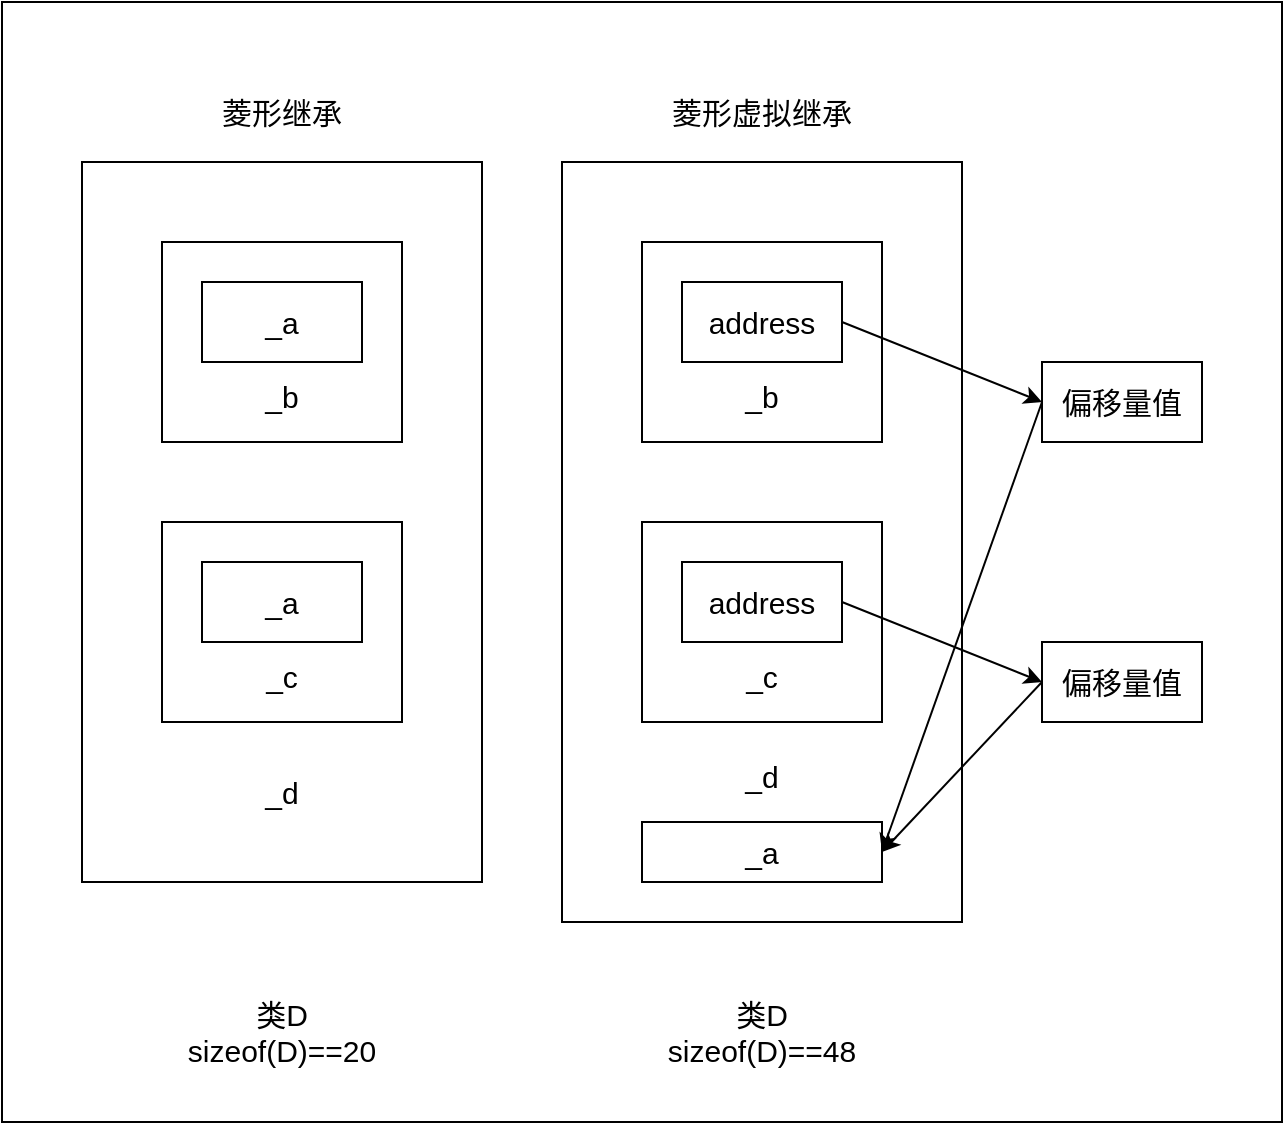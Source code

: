 <mxfile>
    <diagram id="G3z7z75aydKWmcPKPsAP" name="第 1 页">
        <mxGraphModel dx="1002" dy="819" grid="1" gridSize="10" guides="1" tooltips="1" connect="1" arrows="1" fold="1" page="1" pageScale="1" pageWidth="1169" pageHeight="827" math="0" shadow="0">
            <root>
                <mxCell id="0"/>
                <mxCell id="1" parent="0"/>
                <mxCell id="28" value="" style="rounded=0;whiteSpace=wrap;html=1;fontSize=15;" vertex="1" parent="1">
                    <mxGeometry x="240" y="40" width="640" height="560" as="geometry"/>
                </mxCell>
                <mxCell id="6" value="&lt;br&gt;&lt;br&gt;&lt;br&gt;&lt;br&gt;&lt;br&gt;&lt;br&gt;&lt;br&gt;&lt;br&gt;&lt;br&gt;&lt;br&gt;&lt;br&gt;&lt;br&gt;&lt;br&gt;&lt;br&gt;&lt;br&gt;_d" style="rounded=0;whiteSpace=wrap;html=1;fontSize=15;" parent="1" vertex="1">
                    <mxGeometry x="280" y="120" width="200" height="360" as="geometry"/>
                </mxCell>
                <mxCell id="3" value="&lt;br&gt;&lt;br&gt;&lt;br&gt;_b" style="rounded=0;whiteSpace=wrap;html=1;fontSize=15;" parent="1" vertex="1">
                    <mxGeometry x="320" y="160" width="120" height="100" as="geometry"/>
                </mxCell>
                <mxCell id="2" value="&lt;font style=&quot;font-size: 15px;&quot;&gt;_a&lt;/font&gt;" style="rounded=0;whiteSpace=wrap;html=1;" parent="1" vertex="1">
                    <mxGeometry x="340" y="180" width="80" height="40" as="geometry"/>
                </mxCell>
                <mxCell id="4" value="&lt;br&gt;&lt;br&gt;&lt;br&gt;_c" style="rounded=0;whiteSpace=wrap;html=1;fontSize=15;" parent="1" vertex="1">
                    <mxGeometry x="320" y="300" width="120" height="100" as="geometry"/>
                </mxCell>
                <mxCell id="5" value="&lt;font style=&quot;font-size: 15px;&quot;&gt;_a&lt;/font&gt;" style="rounded=0;whiteSpace=wrap;html=1;" parent="1" vertex="1">
                    <mxGeometry x="340" y="320" width="80" height="40" as="geometry"/>
                </mxCell>
                <mxCell id="7" value="&lt;br&gt;&lt;br&gt;&lt;br&gt;&lt;br&gt;&lt;br&gt;&lt;br&gt;&lt;br&gt;&lt;br&gt;&lt;br&gt;&lt;br&gt;&lt;br&gt;&lt;br&gt;&lt;br&gt;_d" style="rounded=0;whiteSpace=wrap;html=1;fontSize=15;" parent="1" vertex="1">
                    <mxGeometry x="520" y="120" width="200" height="380" as="geometry"/>
                </mxCell>
                <mxCell id="8" value="&lt;br&gt;&lt;br&gt;&lt;br&gt;_b" style="rounded=0;whiteSpace=wrap;html=1;fontSize=15;" parent="1" vertex="1">
                    <mxGeometry x="560" y="160" width="120" height="100" as="geometry"/>
                </mxCell>
                <mxCell id="9" value="&lt;span style=&quot;font-size: 15px;&quot;&gt;address&lt;/span&gt;" style="rounded=0;whiteSpace=wrap;html=1;" parent="1" vertex="1">
                    <mxGeometry x="580" y="180" width="80" height="40" as="geometry"/>
                </mxCell>
                <mxCell id="10" value="&lt;br&gt;&lt;br&gt;&lt;br&gt;_c" style="rounded=0;whiteSpace=wrap;html=1;fontSize=15;" parent="1" vertex="1">
                    <mxGeometry x="560" y="300" width="120" height="100" as="geometry"/>
                </mxCell>
                <mxCell id="11" value="&lt;span style=&quot;font-size: 15px;&quot;&gt;address&lt;/span&gt;" style="rounded=0;whiteSpace=wrap;html=1;" parent="1" vertex="1">
                    <mxGeometry x="580" y="320" width="80" height="40" as="geometry"/>
                </mxCell>
                <mxCell id="12" value="_a" style="rounded=0;whiteSpace=wrap;html=1;fontSize=15;" parent="1" vertex="1">
                    <mxGeometry x="560" y="450" width="120" height="30" as="geometry"/>
                </mxCell>
                <mxCell id="13" value="菱形继承" style="text;html=1;strokeColor=none;fillColor=none;align=center;verticalAlign=middle;whiteSpace=wrap;rounded=0;fontSize=15;" parent="1" vertex="1">
                    <mxGeometry x="280" y="80" width="200" height="30" as="geometry"/>
                </mxCell>
                <mxCell id="14" value="菱形虚拟继承" style="text;html=1;strokeColor=none;fillColor=none;align=center;verticalAlign=middle;whiteSpace=wrap;rounded=0;fontSize=15;" parent="1" vertex="1">
                    <mxGeometry x="520" y="80" width="200" height="30" as="geometry"/>
                </mxCell>
                <mxCell id="15" value="" style="endArrow=classic;html=1;fontSize=15;exitX=1;exitY=0.5;exitDx=0;exitDy=0;entryX=0;entryY=0.5;entryDx=0;entryDy=0;" parent="1" source="9" edge="1" target="24">
                    <mxGeometry width="50" height="50" relative="1" as="geometry">
                        <mxPoint x="820" y="250" as="sourcePoint"/>
                        <mxPoint x="760" y="200" as="targetPoint"/>
                    </mxGeometry>
                </mxCell>
                <mxCell id="16" value="" style="endArrow=classic;html=1;fontSize=15;exitX=1;exitY=0.5;exitDx=0;exitDy=0;entryX=0;entryY=0.5;entryDx=0;entryDy=0;" parent="1" source="11" edge="1" target="25">
                    <mxGeometry width="50" height="50" relative="1" as="geometry">
                        <mxPoint x="780" y="370" as="sourcePoint"/>
                        <mxPoint x="760" y="340" as="targetPoint"/>
                    </mxGeometry>
                </mxCell>
                <mxCell id="20" value="类D&lt;br&gt;sizeof(D)==20" style="text;html=1;strokeColor=none;fillColor=none;align=center;verticalAlign=middle;whiteSpace=wrap;rounded=0;fontSize=15;" parent="1" vertex="1">
                    <mxGeometry x="280" y="530" width="200" height="50" as="geometry"/>
                </mxCell>
                <mxCell id="21" value="类D&lt;br&gt;sizeof(D)==48" style="text;html=1;strokeColor=none;fillColor=none;align=center;verticalAlign=middle;whiteSpace=wrap;rounded=0;fontSize=15;" parent="1" vertex="1">
                    <mxGeometry x="520" y="530" width="200" height="50" as="geometry"/>
                </mxCell>
                <mxCell id="24" value="&lt;font style=&quot;font-size: 15px;&quot;&gt;偏移量值&lt;/font&gt;" style="rounded=0;whiteSpace=wrap;html=1;" vertex="1" parent="1">
                    <mxGeometry x="760" y="220" width="80" height="40" as="geometry"/>
                </mxCell>
                <mxCell id="25" value="偏移量值" style="rounded=0;whiteSpace=wrap;html=1;fontSize=15;" vertex="1" parent="1">
                    <mxGeometry x="760" y="360" width="80" height="40" as="geometry"/>
                </mxCell>
                <mxCell id="26" value="" style="endArrow=classic;html=1;fontSize=15;exitX=0;exitY=0.5;exitDx=0;exitDy=0;entryX=1;entryY=0.5;entryDx=0;entryDy=0;" edge="1" parent="1" source="24" target="12">
                    <mxGeometry width="50" height="50" relative="1" as="geometry">
                        <mxPoint x="800" y="500" as="sourcePoint"/>
                        <mxPoint x="850" y="450" as="targetPoint"/>
                    </mxGeometry>
                </mxCell>
                <mxCell id="27" value="" style="endArrow=classic;html=1;fontSize=15;exitX=0;exitY=0.5;exitDx=0;exitDy=0;entryX=1;entryY=0.5;entryDx=0;entryDy=0;" edge="1" parent="1" source="25" target="12">
                    <mxGeometry width="50" height="50" relative="1" as="geometry">
                        <mxPoint x="780" y="560" as="sourcePoint"/>
                        <mxPoint x="830" y="510" as="targetPoint"/>
                    </mxGeometry>
                </mxCell>
            </root>
        </mxGraphModel>
    </diagram>
</mxfile>